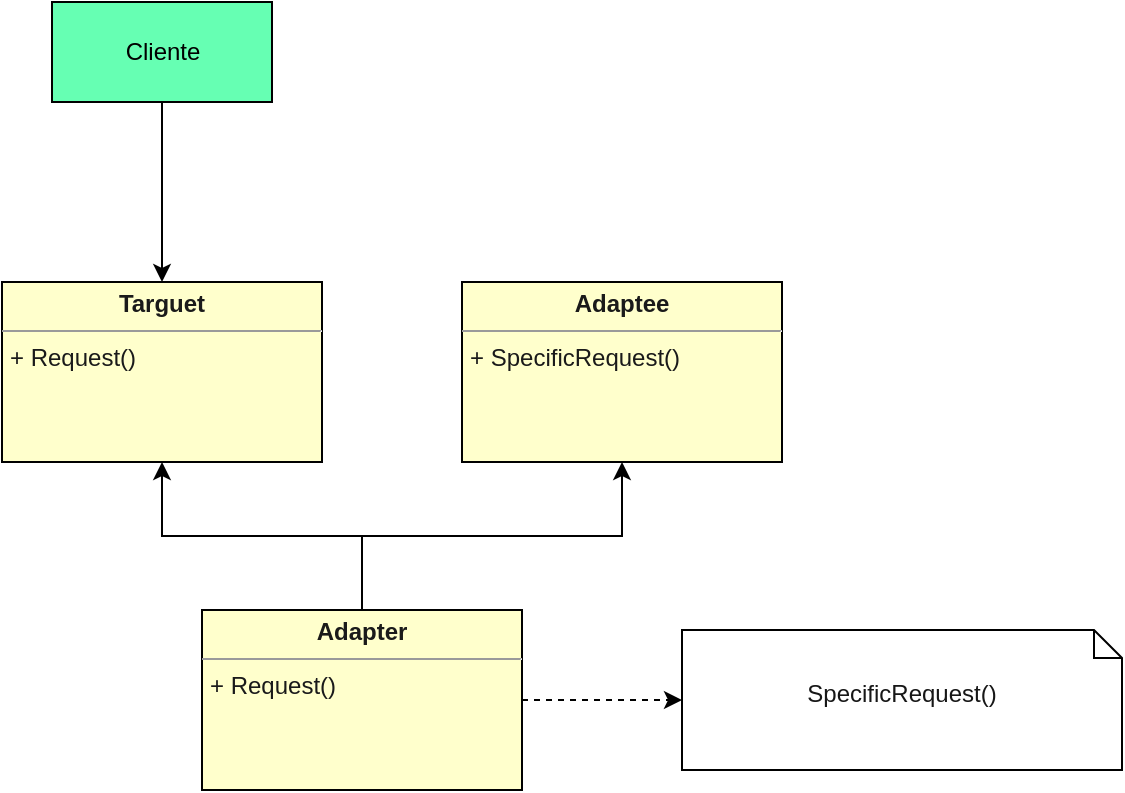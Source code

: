 <mxfile version="13.6.5">
    <diagram id="2bc2I3rW-srhNONxNRdI" name="Page-1">
        <mxGraphModel dx="724" dy="575" grid="1" gridSize="10" guides="1" tooltips="1" connect="1" arrows="1" fold="1" page="1" pageScale="1" pageWidth="1169" pageHeight="827" math="0" shadow="0">
            <root>
                <mxCell id="0"/>
                <mxCell id="1" parent="0"/>
                <mxCell id="8" style="edgeStyle=orthogonalEdgeStyle;rounded=0;orthogonalLoop=1;jettySize=auto;html=1;fontColor=#000000;" edge="1" parent="1" source="5" target="3">
                    <mxGeometry relative="1" as="geometry"/>
                </mxCell>
                <mxCell id="9" style="edgeStyle=orthogonalEdgeStyle;rounded=0;orthogonalLoop=1;jettySize=auto;html=1;entryX=0.5;entryY=1;entryDx=0;entryDy=0;fontColor=#000000;" edge="1" parent="1" source="5" target="4">
                    <mxGeometry relative="1" as="geometry"/>
                </mxCell>
                <mxCell id="10" style="edgeStyle=orthogonalEdgeStyle;rounded=0;orthogonalLoop=1;jettySize=auto;html=1;fontColor=#000000;dashed=1;" edge="1" parent="1" source="5" target="6">
                    <mxGeometry relative="1" as="geometry"/>
                </mxCell>
                <mxCell id="5" value="&lt;p style=&quot;margin: 0px ; margin-top: 4px ; text-align: center&quot;&gt;&lt;b&gt;Adapter&lt;/b&gt;&lt;/p&gt;&lt;hr size=&quot;1&quot;&gt;&lt;p style=&quot;margin: 0px ; margin-left: 4px&quot;&gt;&lt;/p&gt;&lt;p style=&quot;margin: 0px ; margin-left: 4px&quot;&gt;+ Request()&lt;/p&gt;" style="verticalAlign=top;align=left;overflow=fill;fontSize=12;fontFamily=Helvetica;html=1;fillColor=#FFFFCC;fontColor=#1A1A1A;" vertex="1" parent="1">
                    <mxGeometry x="260" y="384" width="160" height="90" as="geometry"/>
                </mxCell>
                <mxCell id="7" style="edgeStyle=orthogonalEdgeStyle;rounded=0;orthogonalLoop=1;jettySize=auto;html=1;entryX=0.5;entryY=0;entryDx=0;entryDy=0;fontColor=#000000;" edge="1" parent="1" source="2" target="3">
                    <mxGeometry relative="1" as="geometry"/>
                </mxCell>
                <mxCell id="2" value="Cliente" style="html=1;fillColor=#66FFB3;fontColor=#000000;" vertex="1" parent="1">
                    <mxGeometry x="185" y="80" width="110" height="50" as="geometry"/>
                </mxCell>
                <mxCell id="3" value="&lt;p style=&quot;margin: 0px ; margin-top: 4px ; text-align: center&quot;&gt;&lt;b&gt;Targuet&lt;/b&gt;&lt;/p&gt;&lt;hr size=&quot;1&quot;&gt;&lt;p style=&quot;margin: 0px ; margin-left: 4px&quot;&gt;&lt;/p&gt;&lt;p style=&quot;margin: 0px ; margin-left: 4px&quot;&gt;+ Request()&lt;/p&gt;" style="verticalAlign=top;align=left;overflow=fill;fontSize=12;fontFamily=Helvetica;html=1;fillColor=#FFFFCC;fontColor=#1A1A1A;" vertex="1" parent="1">
                    <mxGeometry x="160" y="220" width="160" height="90" as="geometry"/>
                </mxCell>
                <mxCell id="4" value="&lt;p style=&quot;margin: 0px ; margin-top: 4px ; text-align: center&quot;&gt;&lt;b&gt;Adaptee&lt;/b&gt;&lt;/p&gt;&lt;hr size=&quot;1&quot;&gt;&lt;p style=&quot;margin: 0px ; margin-left: 4px&quot;&gt;&lt;/p&gt;&lt;p style=&quot;margin: 0px ; margin-left: 4px&quot;&gt;+ SpecificRequest()&lt;/p&gt;" style="verticalAlign=top;align=left;overflow=fill;fontSize=12;fontFamily=Helvetica;html=1;fillColor=#FFFFCC;fontColor=#1A1A1A;" vertex="1" parent="1">
                    <mxGeometry x="390" y="220" width="160" height="90" as="geometry"/>
                </mxCell>
                <mxCell id="6" value="SpecificRequest()" style="shape=note;whiteSpace=wrap;html=1;size=14;verticalAlign=middle;align=center;spacingTop=-6;fillColor=#FFFFFF;fontColor=#171717;" vertex="1" parent="1">
                    <mxGeometry x="500" y="394" width="220" height="70" as="geometry"/>
                </mxCell>
            </root>
        </mxGraphModel>
    </diagram>
</mxfile>